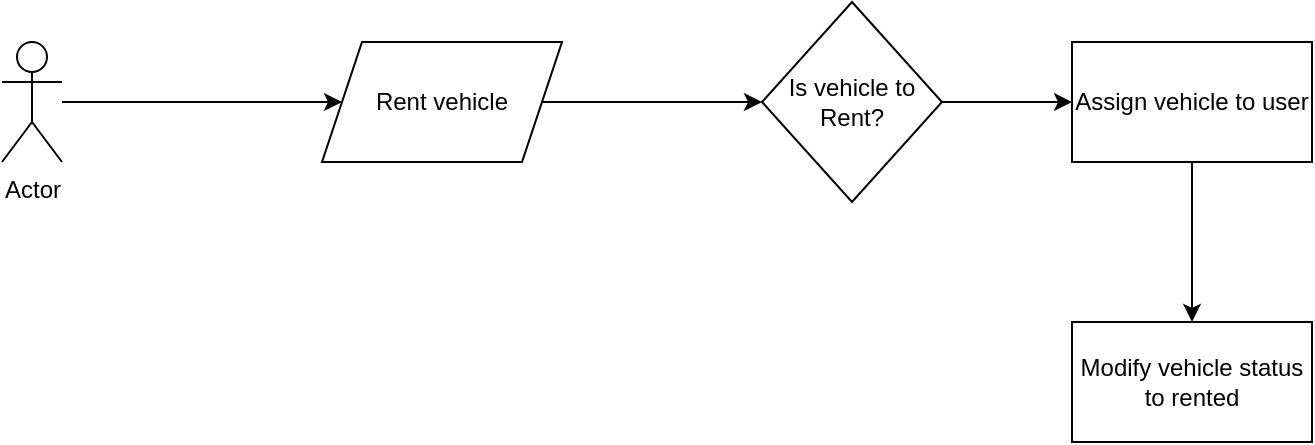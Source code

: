 <mxfile version="21.2.8" type="device">
  <diagram name="Page-1" id="nPvqUinScPWAcRXVyT5u">
    <mxGraphModel dx="944" dy="674" grid="1" gridSize="10" guides="1" tooltips="1" connect="1" arrows="1" fold="1" page="1" pageScale="1" pageWidth="827" pageHeight="1169" math="0" shadow="0">
      <root>
        <mxCell id="0" />
        <mxCell id="1" parent="0" />
        <mxCell id="T97Yaj8DOWVPiAnZlW2O-4" style="edgeStyle=orthogonalEdgeStyle;rounded=0;orthogonalLoop=1;jettySize=auto;html=1;entryX=0;entryY=0.5;entryDx=0;entryDy=0;" parent="1" source="T97Yaj8DOWVPiAnZlW2O-1" target="T97Yaj8DOWVPiAnZlW2O-6" edge="1">
          <mxGeometry relative="1" as="geometry">
            <mxPoint x="410" y="140" as="targetPoint" />
          </mxGeometry>
        </mxCell>
        <mxCell id="T97Yaj8DOWVPiAnZlW2O-1" value="Actor" style="shape=umlActor;verticalLabelPosition=bottom;verticalAlign=top;html=1;outlineConnect=0;" parent="1" vertex="1">
          <mxGeometry x="90" y="110" width="30" height="60" as="geometry" />
        </mxCell>
        <mxCell id="T97Yaj8DOWVPiAnZlW2O-8" value="" style="edgeStyle=orthogonalEdgeStyle;rounded=0;orthogonalLoop=1;jettySize=auto;html=1;" parent="1" source="T97Yaj8DOWVPiAnZlW2O-6" target="T97Yaj8DOWVPiAnZlW2O-7" edge="1">
          <mxGeometry relative="1" as="geometry" />
        </mxCell>
        <mxCell id="T97Yaj8DOWVPiAnZlW2O-6" value="Rent vehicle" style="shape=parallelogram;perimeter=parallelogramPerimeter;whiteSpace=wrap;html=1;fixedSize=1;" parent="1" vertex="1">
          <mxGeometry x="250" y="110" width="120" height="60" as="geometry" />
        </mxCell>
        <mxCell id="T97Yaj8DOWVPiAnZlW2O-14" value="" style="edgeStyle=orthogonalEdgeStyle;rounded=0;orthogonalLoop=1;jettySize=auto;html=1;" parent="1" source="T97Yaj8DOWVPiAnZlW2O-7" target="T97Yaj8DOWVPiAnZlW2O-13" edge="1">
          <mxGeometry relative="1" as="geometry" />
        </mxCell>
        <mxCell id="T97Yaj8DOWVPiAnZlW2O-7" value="Is vehicle to Rent?" style="rhombus;whiteSpace=wrap;html=1;" parent="1" vertex="1">
          <mxGeometry x="470" y="90" width="90" height="100" as="geometry" />
        </mxCell>
        <mxCell id="T97Yaj8DOWVPiAnZlW2O-16" value="" style="edgeStyle=orthogonalEdgeStyle;rounded=0;orthogonalLoop=1;jettySize=auto;html=1;" parent="1" source="T97Yaj8DOWVPiAnZlW2O-13" target="T97Yaj8DOWVPiAnZlW2O-15" edge="1">
          <mxGeometry relative="1" as="geometry" />
        </mxCell>
        <mxCell id="T97Yaj8DOWVPiAnZlW2O-13" value="Assign vehicle to user" style="whiteSpace=wrap;html=1;" parent="1" vertex="1">
          <mxGeometry x="625" y="110" width="120" height="60" as="geometry" />
        </mxCell>
        <mxCell id="T97Yaj8DOWVPiAnZlW2O-15" value="Modify vehicle status to rented" style="whiteSpace=wrap;html=1;" parent="1" vertex="1">
          <mxGeometry x="625" y="250" width="120" height="60" as="geometry" />
        </mxCell>
      </root>
    </mxGraphModel>
  </diagram>
</mxfile>
